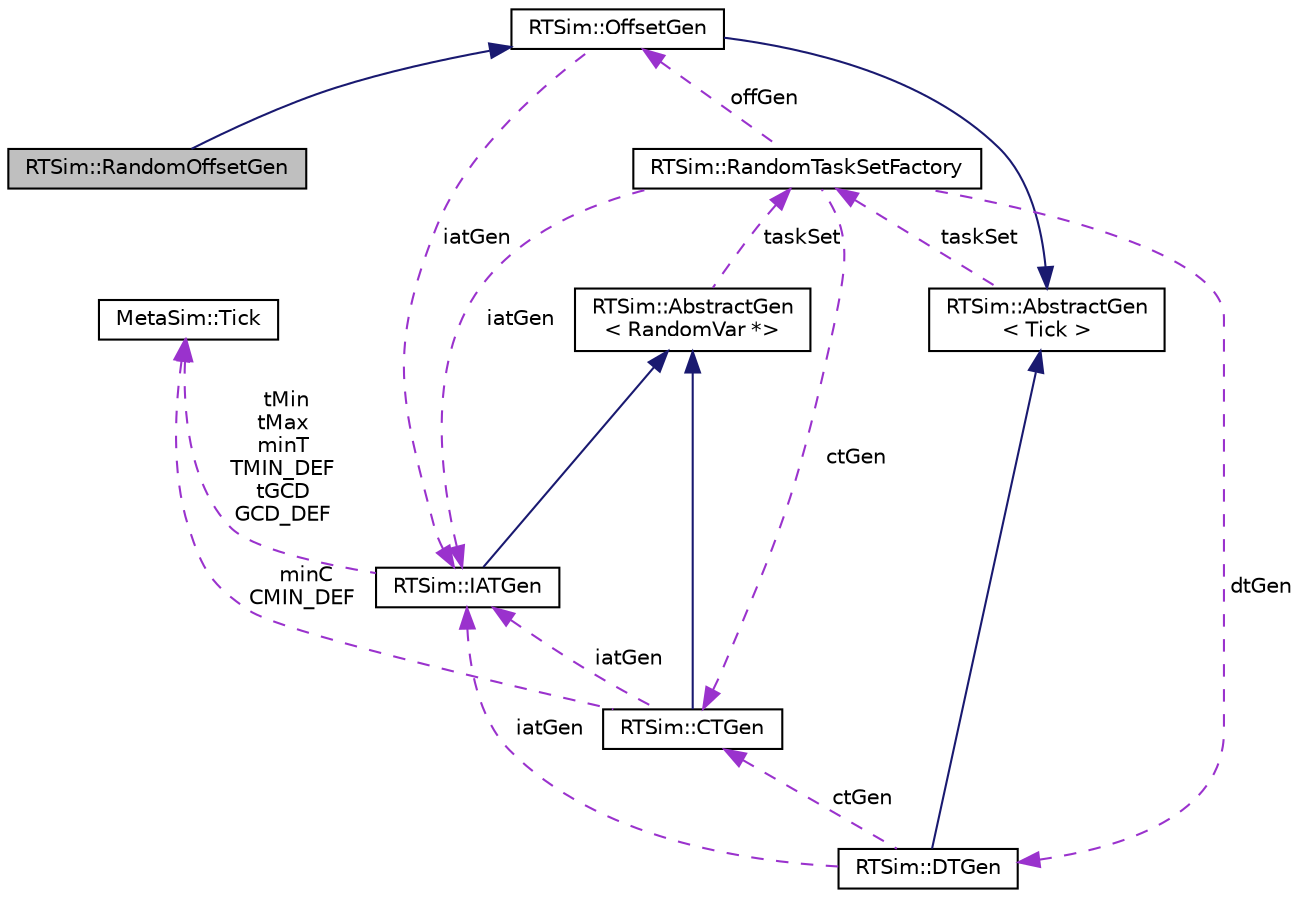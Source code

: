 digraph "RTSim::RandomOffsetGen"
{
  edge [fontname="Helvetica",fontsize="10",labelfontname="Helvetica",labelfontsize="10"];
  node [fontname="Helvetica",fontsize="10",shape=record];
  Node3 [label="RTSim::RandomOffsetGen",height=0.2,width=0.4,color="black", fillcolor="grey75", style="filled", fontcolor="black"];
  Node4 -> Node3 [dir="back",color="midnightblue",fontsize="10",style="solid",fontname="Helvetica"];
  Node4 [label="RTSim::OffsetGen",height=0.2,width=0.4,color="black", fillcolor="white", style="filled",URL="$classRTSim_1_1OffsetGen.html"];
  Node5 -> Node4 [dir="back",color="midnightblue",fontsize="10",style="solid",fontname="Helvetica"];
  Node5 [label="RTSim::AbstractGen\l\< Tick \>",height=0.2,width=0.4,color="black", fillcolor="white", style="filled",URL="$classRTSim_1_1AbstractGen.html"];
  Node6 -> Node5 [dir="back",color="darkorchid3",fontsize="10",style="dashed",label=" taskSet" ,fontname="Helvetica"];
  Node6 [label="RTSim::RandomTaskSetFactory",height=0.2,width=0.4,color="black", fillcolor="white", style="filled",URL="$classRTSim_1_1RandomTaskSetFactory.html"];
  Node4 -> Node6 [dir="back",color="darkorchid3",fontsize="10",style="dashed",label=" offGen" ,fontname="Helvetica"];
  Node7 -> Node6 [dir="back",color="darkorchid3",fontsize="10",style="dashed",label=" dtGen" ,fontname="Helvetica"];
  Node7 [label="RTSim::DTGen",height=0.2,width=0.4,color="black", fillcolor="white", style="filled",URL="$classRTSim_1_1DTGen.html"];
  Node5 -> Node7 [dir="back",color="midnightblue",fontsize="10",style="solid",fontname="Helvetica"];
  Node8 -> Node7 [dir="back",color="darkorchid3",fontsize="10",style="dashed",label=" ctGen" ,fontname="Helvetica"];
  Node8 [label="RTSim::CTGen",height=0.2,width=0.4,color="black", fillcolor="white", style="filled",URL="$classRTSim_1_1CTGen.html"];
  Node9 -> Node8 [dir="back",color="midnightblue",fontsize="10",style="solid",fontname="Helvetica"];
  Node9 [label="RTSim::AbstractGen\l\< RandomVar *\>",height=0.2,width=0.4,color="black", fillcolor="white", style="filled",URL="$classRTSim_1_1AbstractGen.html"];
  Node6 -> Node9 [dir="back",color="darkorchid3",fontsize="10",style="dashed",label=" taskSet" ,fontname="Helvetica"];
  Node10 -> Node8 [dir="back",color="darkorchid3",fontsize="10",style="dashed",label=" minC\nCMIN_DEF" ,fontname="Helvetica"];
  Node10 [label="MetaSim::Tick",height=0.2,width=0.4,color="black", fillcolor="white", style="filled",URL="$classMetaSim_1_1Tick.html"];
  Node11 -> Node8 [dir="back",color="darkorchid3",fontsize="10",style="dashed",label=" iatGen" ,fontname="Helvetica"];
  Node11 [label="RTSim::IATGen",height=0.2,width=0.4,color="black", fillcolor="white", style="filled",URL="$classRTSim_1_1IATGen.html"];
  Node9 -> Node11 [dir="back",color="midnightblue",fontsize="10",style="solid",fontname="Helvetica"];
  Node10 -> Node11 [dir="back",color="darkorchid3",fontsize="10",style="dashed",label=" tMin\ntMax\nminT\nTMIN_DEF\ntGCD\nGCD_DEF" ,fontname="Helvetica"];
  Node11 -> Node7 [dir="back",color="darkorchid3",fontsize="10",style="dashed",label=" iatGen" ,fontname="Helvetica"];
  Node8 -> Node6 [dir="back",color="darkorchid3",fontsize="10",style="dashed",label=" ctGen" ,fontname="Helvetica"];
  Node11 -> Node6 [dir="back",color="darkorchid3",fontsize="10",style="dashed",label=" iatGen" ,fontname="Helvetica"];
  Node11 -> Node4 [dir="back",color="darkorchid3",fontsize="10",style="dashed",label=" iatGen" ,fontname="Helvetica"];
}
